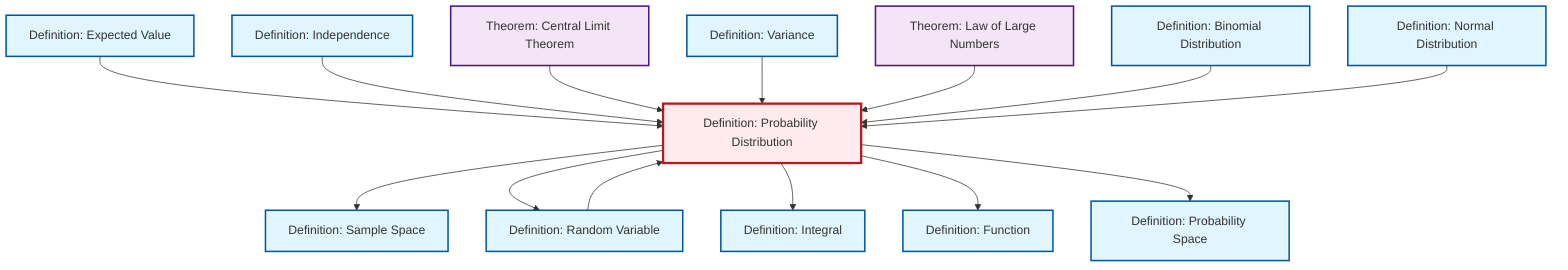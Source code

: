 graph TD
    classDef definition fill:#e1f5fe,stroke:#01579b,stroke-width:2px
    classDef theorem fill:#f3e5f5,stroke:#4a148c,stroke-width:2px
    classDef axiom fill:#fff3e0,stroke:#e65100,stroke-width:2px
    classDef example fill:#e8f5e9,stroke:#1b5e20,stroke-width:2px
    classDef current fill:#ffebee,stroke:#b71c1c,stroke-width:3px
    def-normal-distribution["Definition: Normal Distribution"]:::definition
    def-probability-space["Definition: Probability Space"]:::definition
    def-binomial-distribution["Definition: Binomial Distribution"]:::definition
    thm-law-of-large-numbers["Theorem: Law of Large Numbers"]:::theorem
    def-independence["Definition: Independence"]:::definition
    def-expectation["Definition: Expected Value"]:::definition
    def-function["Definition: Function"]:::definition
    def-probability-distribution["Definition: Probability Distribution"]:::definition
    def-sample-space["Definition: Sample Space"]:::definition
    thm-central-limit["Theorem: Central Limit Theorem"]:::theorem
    def-variance["Definition: Variance"]:::definition
    def-random-variable["Definition: Random Variable"]:::definition
    def-integral["Definition: Integral"]:::definition
    def-probability-distribution --> def-sample-space
    def-expectation --> def-probability-distribution
    def-independence --> def-probability-distribution
    def-probability-distribution --> def-random-variable
    thm-central-limit --> def-probability-distribution
    def-variance --> def-probability-distribution
    def-probability-distribution --> def-integral
    thm-law-of-large-numbers --> def-probability-distribution
    def-random-variable --> def-probability-distribution
    def-binomial-distribution --> def-probability-distribution
    def-probability-distribution --> def-function
    def-normal-distribution --> def-probability-distribution
    def-probability-distribution --> def-probability-space
    class def-probability-distribution current